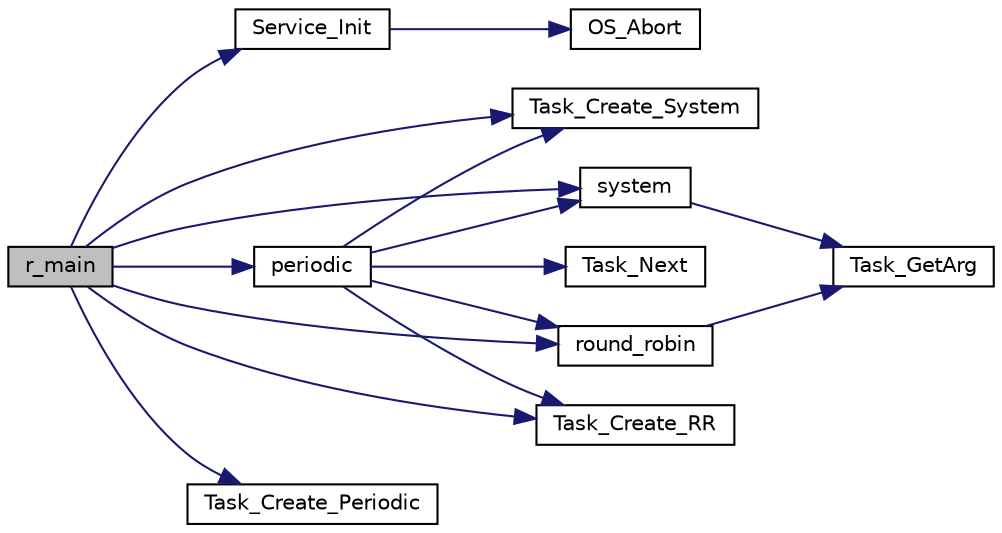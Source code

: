 digraph "r_main"
{
  edge [fontname="Helvetica",fontsize="10",labelfontname="Helvetica",labelfontsize="10"];
  node [fontname="Helvetica",fontsize="10",shape=record];
  rankdir="LR";
  Node1 [label="r_main",height=0.2,width=0.4,color="black", fillcolor="grey75", style="filled", fontcolor="black"];
  Node1 -> Node2 [color="midnightblue",fontsize="10",style="solid",fontname="Helvetica"];
  Node2 [label="Service_Init",height=0.2,width=0.4,color="black", fillcolor="white", style="filled",URL="$os_8c.html#a1b0393958dca633b459633385794d39b"];
  Node2 -> Node3 [color="midnightblue",fontsize="10",style="solid",fontname="Helvetica"];
  Node3 [label="OS_Abort",height=0.2,width=0.4,color="black", fillcolor="white", style="filled",URL="$os_8c.html#ab5747390a8be675282cb93e5198bd085",tooltip="Abort the execution of this RTOS due to an unrecoverable erorr. "];
  Node1 -> Node4 [color="midnightblue",fontsize="10",style="solid",fontname="Helvetica"];
  Node4 [label="Task_Create_System",height=0.2,width=0.4,color="black", fillcolor="white", style="filled",URL="$os_8c.html#a2dc6b10ee85f46900bc8ed99225f4425"];
  Node1 -> Node5 [color="midnightblue",fontsize="10",style="solid",fontname="Helvetica"];
  Node5 [label="system",height=0.2,width=0.4,color="black", fillcolor="white", style="filled",URL="$test009__task__freeing_8c.html#a54d32ca10fe62ab4f1c5aef79af42f64"];
  Node5 -> Node6 [color="midnightblue",fontsize="10",style="solid",fontname="Helvetica"];
  Node6 [label="Task_GetArg",height=0.2,width=0.4,color="black", fillcolor="white", style="filled",URL="$os_8c.html#adc48a5ac983c4656508f39c0ee65283f",tooltip="Retrieve the assigned parameter. "];
  Node1 -> Node7 [color="midnightblue",fontsize="10",style="solid",fontname="Helvetica"];
  Node7 [label="Task_Create_RR",height=0.2,width=0.4,color="black", fillcolor="white", style="filled",URL="$os_8c.html#abfffed5dc80a63a8436cc49d61e92cb7"];
  Node1 -> Node8 [color="midnightblue",fontsize="10",style="solid",fontname="Helvetica"];
  Node8 [label="round_robin",height=0.2,width=0.4,color="black", fillcolor="white", style="filled",URL="$test009__task__freeing_8c.html#a7492aaaa7d0e7314cdff2512480cb764"];
  Node8 -> Node6 [color="midnightblue",fontsize="10",style="solid",fontname="Helvetica"];
  Node1 -> Node9 [color="midnightblue",fontsize="10",style="solid",fontname="Helvetica"];
  Node9 [label="Task_Create_Periodic",height=0.2,width=0.4,color="black", fillcolor="white", style="filled",URL="$os_8c.html#a369e92f3f8ffc2042e061bd2a64a0f8f"];
  Node1 -> Node10 [color="midnightblue",fontsize="10",style="solid",fontname="Helvetica"];
  Node10 [label="periodic",height=0.2,width=0.4,color="black", fillcolor="white", style="filled",URL="$test009__task__freeing_8c.html#ad35a2fdb04b6df2acf01d1eb113171b6"];
  Node10 -> Node4 [color="midnightblue",fontsize="10",style="solid",fontname="Helvetica"];
  Node10 -> Node5 [color="midnightblue",fontsize="10",style="solid",fontname="Helvetica"];
  Node10 -> Node7 [color="midnightblue",fontsize="10",style="solid",fontname="Helvetica"];
  Node10 -> Node8 [color="midnightblue",fontsize="10",style="solid",fontname="Helvetica"];
  Node10 -> Node11 [color="midnightblue",fontsize="10",style="solid",fontname="Helvetica"];
  Node11 [label="Task_Next",height=0.2,width=0.4,color="black", fillcolor="white", style="filled",URL="$os_8c.html#a5a9b72d0dadaea32fec8d4ff1c0eafa4",tooltip="The calling task gives up its share of the processor voluntarily. "];
}
